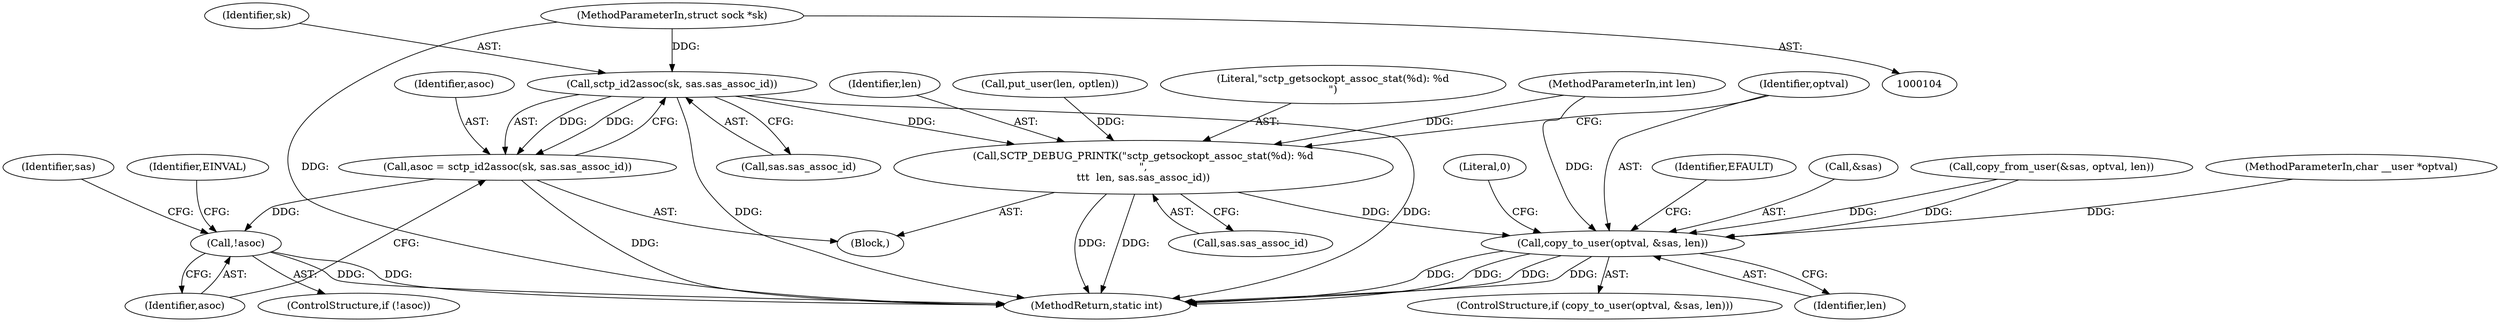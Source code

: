 digraph "0_linux_726bc6b092da4c093eb74d13c07184b18c1af0f1@pointer" {
"1000105" [label="(MethodParameterIn,struct sock *sk)"];
"1000134" [label="(Call,sctp_id2assoc(sk, sas.sas_assoc_id))"];
"1000132" [label="(Call,asoc = sctp_id2assoc(sk, sas.sas_assoc_id))"];
"1000140" [label="(Call,!asoc)"];
"1000316" [label="(Call,SCTP_DEBUG_PRINTK(\"sctp_getsockopt_assoc_stat(%d): %d\n\",\n\t\t\t  len, sas.sas_assoc_id))"];
"1000323" [label="(Call,copy_to_user(optval, &sas, len))"];
"1000133" [label="(Identifier,asoc)"];
"1000140" [label="(Call,!asoc)"];
"1000317" [label="(Literal,\"sctp_getsockopt_assoc_stat(%d): %d\n\")"];
"1000330" [label="(Identifier,EFAULT)"];
"1000109" [label="(Block,)"];
"1000136" [label="(Call,sas.sas_assoc_id)"];
"1000147" [label="(Identifier,sas)"];
"1000139" [label="(ControlStructure,if (!asoc))"];
"1000325" [label="(Call,&sas)"];
"1000318" [label="(Identifier,len)"];
"1000322" [label="(ControlStructure,if (copy_to_user(optval, &sas, len)))"];
"1000323" [label="(Call,copy_to_user(optval, &sas, len))"];
"1000144" [label="(Identifier,EINVAL)"];
"1000135" [label="(Identifier,sk)"];
"1000132" [label="(Call,asoc = sctp_id2assoc(sk, sas.sas_assoc_id))"];
"1000124" [label="(Call,copy_from_user(&sas, optval, len))"];
"1000316" [label="(Call,SCTP_DEBUG_PRINTK(\"sctp_getsockopt_assoc_stat(%d): %d\n\",\n\t\t\t  len, sas.sas_assoc_id))"];
"1000107" [label="(MethodParameterIn,char __user *optval)"];
"1000310" [label="(Call,put_user(len, optlen))"];
"1000319" [label="(Call,sas.sas_assoc_id)"];
"1000141" [label="(Identifier,asoc)"];
"1000134" [label="(Call,sctp_id2assoc(sk, sas.sas_assoc_id))"];
"1000333" [label="(MethodReturn,static int)"];
"1000105" [label="(MethodParameterIn,struct sock *sk)"];
"1000332" [label="(Literal,0)"];
"1000106" [label="(MethodParameterIn,int len)"];
"1000327" [label="(Identifier,len)"];
"1000324" [label="(Identifier,optval)"];
"1000105" -> "1000104"  [label="AST: "];
"1000105" -> "1000333"  [label="DDG: "];
"1000105" -> "1000134"  [label="DDG: "];
"1000134" -> "1000132"  [label="AST: "];
"1000134" -> "1000136"  [label="CFG: "];
"1000135" -> "1000134"  [label="AST: "];
"1000136" -> "1000134"  [label="AST: "];
"1000132" -> "1000134"  [label="CFG: "];
"1000134" -> "1000333"  [label="DDG: "];
"1000134" -> "1000333"  [label="DDG: "];
"1000134" -> "1000132"  [label="DDG: "];
"1000134" -> "1000132"  [label="DDG: "];
"1000134" -> "1000316"  [label="DDG: "];
"1000132" -> "1000109"  [label="AST: "];
"1000133" -> "1000132"  [label="AST: "];
"1000141" -> "1000132"  [label="CFG: "];
"1000132" -> "1000333"  [label="DDG: "];
"1000132" -> "1000140"  [label="DDG: "];
"1000140" -> "1000139"  [label="AST: "];
"1000140" -> "1000141"  [label="CFG: "];
"1000141" -> "1000140"  [label="AST: "];
"1000144" -> "1000140"  [label="CFG: "];
"1000147" -> "1000140"  [label="CFG: "];
"1000140" -> "1000333"  [label="DDG: "];
"1000140" -> "1000333"  [label="DDG: "];
"1000316" -> "1000109"  [label="AST: "];
"1000316" -> "1000319"  [label="CFG: "];
"1000317" -> "1000316"  [label="AST: "];
"1000318" -> "1000316"  [label="AST: "];
"1000319" -> "1000316"  [label="AST: "];
"1000324" -> "1000316"  [label="CFG: "];
"1000316" -> "1000333"  [label="DDG: "];
"1000316" -> "1000333"  [label="DDG: "];
"1000310" -> "1000316"  [label="DDG: "];
"1000106" -> "1000316"  [label="DDG: "];
"1000316" -> "1000323"  [label="DDG: "];
"1000323" -> "1000322"  [label="AST: "];
"1000323" -> "1000327"  [label="CFG: "];
"1000324" -> "1000323"  [label="AST: "];
"1000325" -> "1000323"  [label="AST: "];
"1000327" -> "1000323"  [label="AST: "];
"1000330" -> "1000323"  [label="CFG: "];
"1000332" -> "1000323"  [label="CFG: "];
"1000323" -> "1000333"  [label="DDG: "];
"1000323" -> "1000333"  [label="DDG: "];
"1000323" -> "1000333"  [label="DDG: "];
"1000323" -> "1000333"  [label="DDG: "];
"1000124" -> "1000323"  [label="DDG: "];
"1000124" -> "1000323"  [label="DDG: "];
"1000107" -> "1000323"  [label="DDG: "];
"1000106" -> "1000323"  [label="DDG: "];
}
